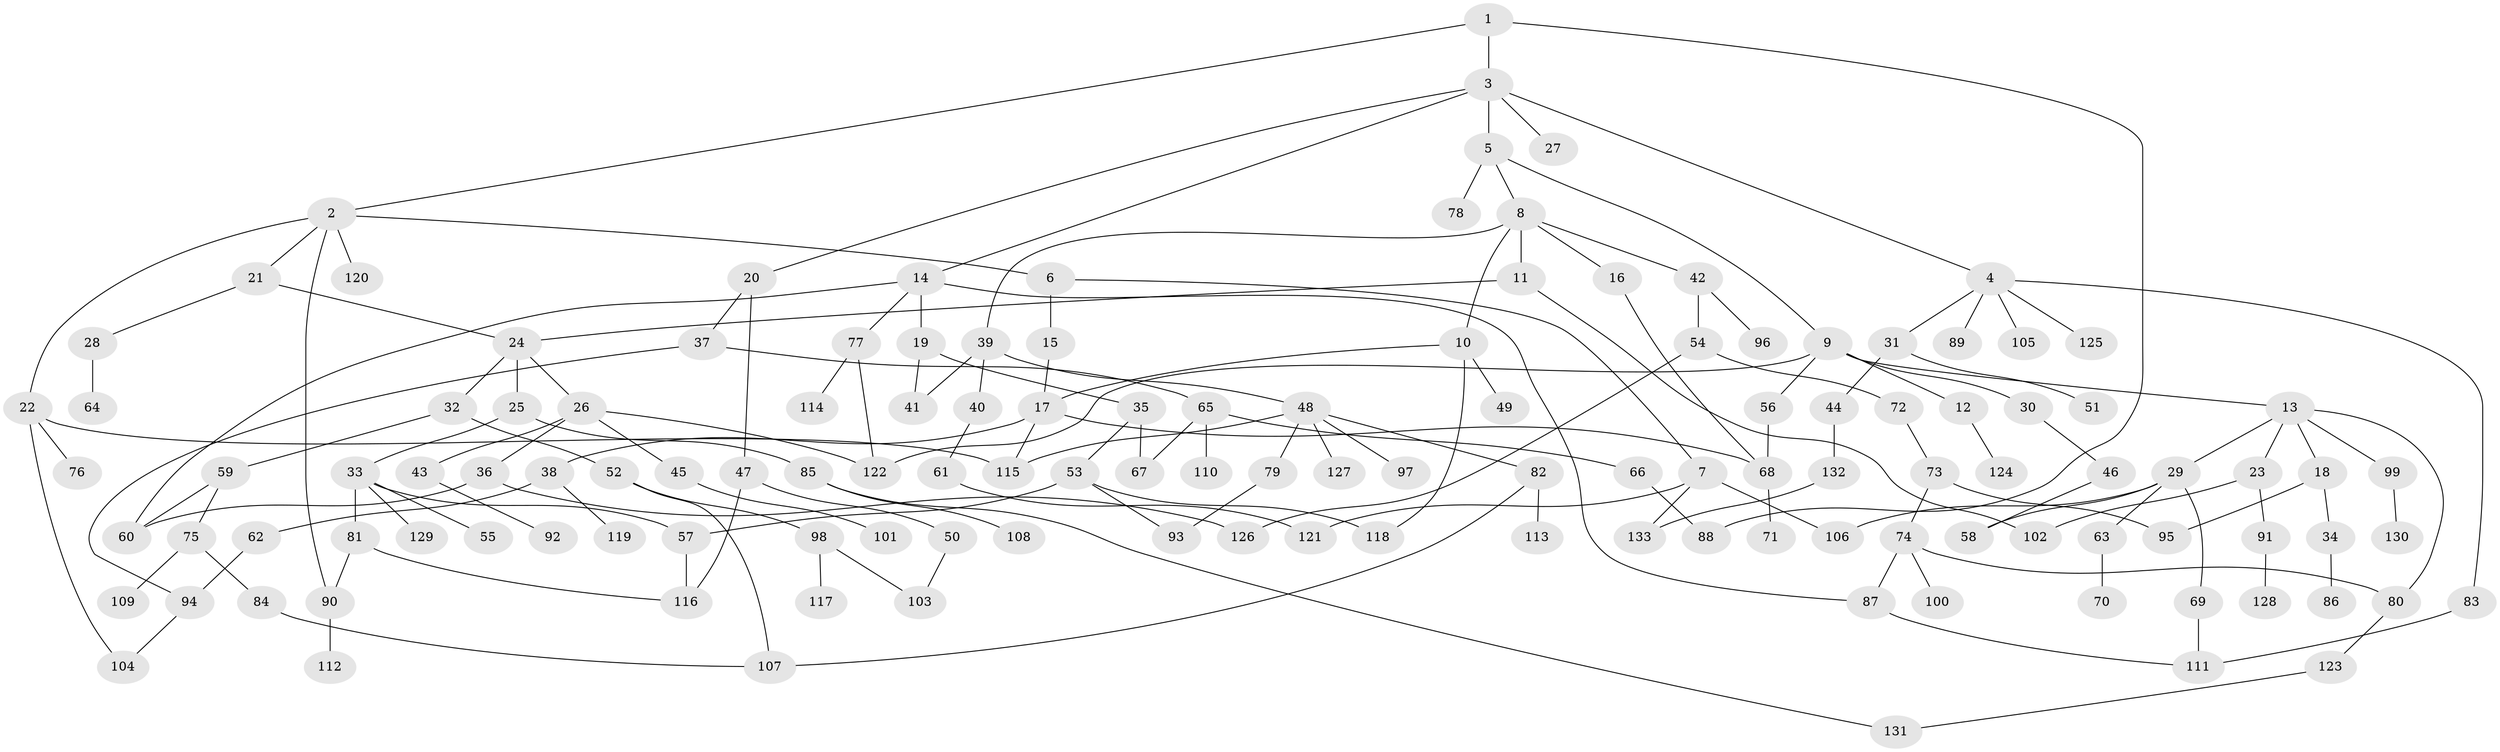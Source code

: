// Generated by graph-tools (version 1.1) at 2025/49/03/09/25 03:49:19]
// undirected, 133 vertices, 168 edges
graph export_dot {
graph [start="1"]
  node [color=gray90,style=filled];
  1;
  2;
  3;
  4;
  5;
  6;
  7;
  8;
  9;
  10;
  11;
  12;
  13;
  14;
  15;
  16;
  17;
  18;
  19;
  20;
  21;
  22;
  23;
  24;
  25;
  26;
  27;
  28;
  29;
  30;
  31;
  32;
  33;
  34;
  35;
  36;
  37;
  38;
  39;
  40;
  41;
  42;
  43;
  44;
  45;
  46;
  47;
  48;
  49;
  50;
  51;
  52;
  53;
  54;
  55;
  56;
  57;
  58;
  59;
  60;
  61;
  62;
  63;
  64;
  65;
  66;
  67;
  68;
  69;
  70;
  71;
  72;
  73;
  74;
  75;
  76;
  77;
  78;
  79;
  80;
  81;
  82;
  83;
  84;
  85;
  86;
  87;
  88;
  89;
  90;
  91;
  92;
  93;
  94;
  95;
  96;
  97;
  98;
  99;
  100;
  101;
  102;
  103;
  104;
  105;
  106;
  107;
  108;
  109;
  110;
  111;
  112;
  113;
  114;
  115;
  116;
  117;
  118;
  119;
  120;
  121;
  122;
  123;
  124;
  125;
  126;
  127;
  128;
  129;
  130;
  131;
  132;
  133;
  1 -- 2;
  1 -- 3;
  1 -- 88;
  2 -- 6;
  2 -- 21;
  2 -- 22;
  2 -- 120;
  2 -- 90;
  3 -- 4;
  3 -- 5;
  3 -- 14;
  3 -- 20;
  3 -- 27;
  4 -- 31;
  4 -- 83;
  4 -- 89;
  4 -- 105;
  4 -- 125;
  5 -- 8;
  5 -- 9;
  5 -- 78;
  6 -- 7;
  6 -- 15;
  7 -- 106;
  7 -- 121;
  7 -- 133;
  8 -- 10;
  8 -- 11;
  8 -- 16;
  8 -- 39;
  8 -- 42;
  9 -- 12;
  9 -- 13;
  9 -- 30;
  9 -- 56;
  9 -- 122;
  10 -- 17;
  10 -- 49;
  10 -- 118;
  11 -- 24;
  11 -- 102;
  12 -- 124;
  13 -- 18;
  13 -- 23;
  13 -- 29;
  13 -- 99;
  13 -- 80;
  14 -- 19;
  14 -- 60;
  14 -- 77;
  14 -- 87;
  15 -- 17;
  16 -- 68;
  17 -- 38;
  17 -- 68;
  17 -- 115;
  18 -- 34;
  18 -- 95;
  19 -- 35;
  19 -- 41;
  20 -- 37;
  20 -- 47;
  21 -- 28;
  21 -- 24;
  22 -- 76;
  22 -- 104;
  22 -- 115;
  23 -- 91;
  23 -- 102;
  24 -- 25;
  24 -- 26;
  24 -- 32;
  25 -- 33;
  25 -- 85;
  26 -- 36;
  26 -- 43;
  26 -- 45;
  26 -- 122;
  28 -- 64;
  29 -- 63;
  29 -- 69;
  29 -- 106;
  29 -- 58;
  30 -- 46;
  31 -- 44;
  31 -- 51;
  32 -- 52;
  32 -- 59;
  33 -- 55;
  33 -- 81;
  33 -- 129;
  33 -- 57;
  34 -- 86;
  35 -- 53;
  35 -- 67;
  36 -- 126;
  36 -- 60;
  37 -- 65;
  37 -- 94;
  38 -- 62;
  38 -- 119;
  39 -- 40;
  39 -- 41;
  39 -- 48;
  40 -- 61;
  42 -- 54;
  42 -- 96;
  43 -- 92;
  44 -- 132;
  45 -- 101;
  46 -- 58;
  47 -- 50;
  47 -- 116;
  48 -- 79;
  48 -- 82;
  48 -- 97;
  48 -- 127;
  48 -- 115;
  50 -- 103;
  52 -- 98;
  52 -- 107;
  53 -- 57;
  53 -- 93;
  53 -- 118;
  54 -- 72;
  54 -- 126;
  56 -- 68;
  57 -- 116;
  59 -- 75;
  59 -- 60;
  61 -- 121;
  62 -- 94;
  63 -- 70;
  65 -- 66;
  65 -- 110;
  65 -- 67;
  66 -- 88;
  68 -- 71;
  69 -- 111;
  72 -- 73;
  73 -- 74;
  73 -- 95;
  74 -- 80;
  74 -- 87;
  74 -- 100;
  75 -- 84;
  75 -- 109;
  77 -- 114;
  77 -- 122;
  79 -- 93;
  80 -- 123;
  81 -- 90;
  81 -- 116;
  82 -- 113;
  82 -- 107;
  83 -- 111;
  84 -- 107;
  85 -- 108;
  85 -- 131;
  87 -- 111;
  90 -- 112;
  91 -- 128;
  94 -- 104;
  98 -- 103;
  98 -- 117;
  99 -- 130;
  123 -- 131;
  132 -- 133;
}
